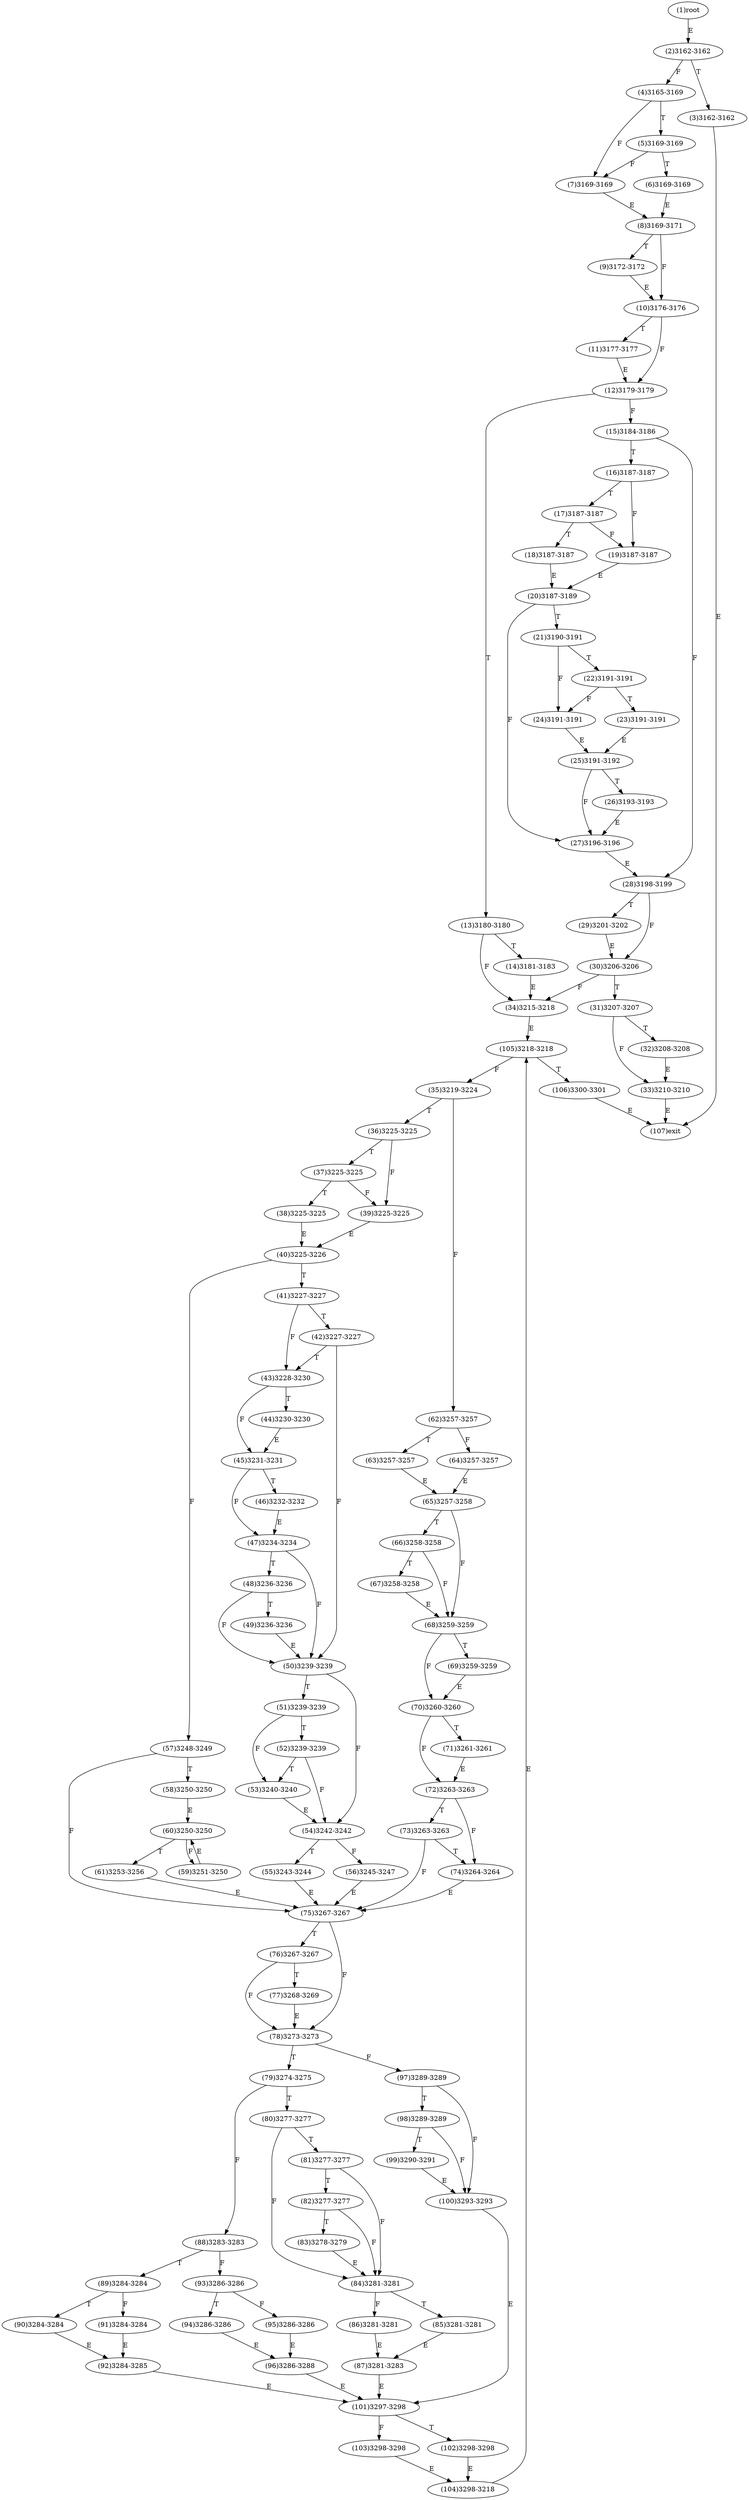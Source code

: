 digraph "" { 
1[ label="(1)root"];
2[ label="(2)3162-3162"];
3[ label="(3)3162-3162"];
4[ label="(4)3165-3169"];
5[ label="(5)3169-3169"];
6[ label="(6)3169-3169"];
7[ label="(7)3169-3169"];
8[ label="(8)3169-3171"];
9[ label="(9)3172-3172"];
10[ label="(10)3176-3176"];
11[ label="(11)3177-3177"];
12[ label="(12)3179-3179"];
13[ label="(13)3180-3180"];
14[ label="(14)3181-3183"];
15[ label="(15)3184-3186"];
17[ label="(17)3187-3187"];
16[ label="(16)3187-3187"];
19[ label="(19)3187-3187"];
18[ label="(18)3187-3187"];
21[ label="(21)3190-3191"];
20[ label="(20)3187-3189"];
23[ label="(23)3191-3191"];
22[ label="(22)3191-3191"];
25[ label="(25)3191-3192"];
24[ label="(24)3191-3191"];
27[ label="(27)3196-3196"];
26[ label="(26)3193-3193"];
29[ label="(29)3201-3202"];
28[ label="(28)3198-3199"];
31[ label="(31)3207-3207"];
30[ label="(30)3206-3206"];
34[ label="(34)3215-3218"];
35[ label="(35)3219-3224"];
32[ label="(32)3208-3208"];
33[ label="(33)3210-3210"];
38[ label="(38)3225-3225"];
39[ label="(39)3225-3225"];
36[ label="(36)3225-3225"];
37[ label="(37)3225-3225"];
42[ label="(42)3227-3227"];
43[ label="(43)3228-3230"];
40[ label="(40)3225-3226"];
41[ label="(41)3227-3227"];
46[ label="(46)3232-3232"];
47[ label="(47)3234-3234"];
44[ label="(44)3230-3230"];
45[ label="(45)3231-3231"];
51[ label="(51)3239-3239"];
50[ label="(50)3239-3239"];
49[ label="(49)3236-3236"];
48[ label="(48)3236-3236"];
55[ label="(55)3243-3244"];
54[ label="(54)3242-3242"];
53[ label="(53)3240-3240"];
52[ label="(52)3239-3239"];
59[ label="(59)3251-3250"];
58[ label="(58)3250-3250"];
57[ label="(57)3248-3249"];
56[ label="(56)3245-3247"];
63[ label="(63)3257-3257"];
62[ label="(62)3257-3257"];
61[ label="(61)3253-3256"];
60[ label="(60)3250-3250"];
68[ label="(68)3259-3259"];
69[ label="(69)3259-3259"];
70[ label="(70)3260-3260"];
71[ label="(71)3261-3261"];
64[ label="(64)3257-3257"];
65[ label="(65)3257-3258"];
66[ label="(66)3258-3258"];
67[ label="(67)3258-3258"];
76[ label="(76)3267-3267"];
77[ label="(77)3268-3269"];
78[ label="(78)3273-3273"];
79[ label="(79)3274-3275"];
72[ label="(72)3263-3263"];
73[ label="(73)3263-3263"];
74[ label="(74)3264-3264"];
75[ label="(75)3267-3267"];
85[ label="(85)3281-3281"];
84[ label="(84)3281-3281"];
87[ label="(87)3281-3283"];
86[ label="(86)3281-3281"];
81[ label="(81)3277-3277"];
80[ label="(80)3277-3277"];
83[ label="(83)3278-3279"];
82[ label="(82)3277-3277"];
93[ label="(93)3286-3286"];
92[ label="(92)3284-3285"];
95[ label="(95)3286-3286"];
94[ label="(94)3286-3286"];
89[ label="(89)3284-3284"];
88[ label="(88)3283-3283"];
91[ label="(91)3284-3284"];
90[ label="(90)3284-3284"];
102[ label="(102)3298-3298"];
103[ label="(103)3298-3298"];
100[ label="(100)3293-3293"];
101[ label="(101)3297-3298"];
98[ label="(98)3289-3289"];
99[ label="(99)3290-3291"];
96[ label="(96)3286-3288"];
97[ label="(97)3289-3289"];
106[ label="(106)3300-3301"];
107[ label="(107)exit"];
104[ label="(104)3298-3218"];
105[ label="(105)3218-3218"];
1->2[ label="E"];
2->4[ label="F"];
2->3[ label="T"];
3->107[ label="E"];
4->7[ label="F"];
4->5[ label="T"];
5->7[ label="F"];
5->6[ label="T"];
6->8[ label="E"];
7->8[ label="E"];
8->10[ label="F"];
8->9[ label="T"];
9->10[ label="E"];
10->12[ label="F"];
10->11[ label="T"];
11->12[ label="E"];
12->15[ label="F"];
12->13[ label="T"];
13->34[ label="F"];
13->14[ label="T"];
14->34[ label="E"];
15->28[ label="F"];
15->16[ label="T"];
16->19[ label="F"];
16->17[ label="T"];
17->19[ label="F"];
17->18[ label="T"];
18->20[ label="E"];
19->20[ label="E"];
20->27[ label="F"];
20->21[ label="T"];
21->24[ label="F"];
21->22[ label="T"];
22->24[ label="F"];
22->23[ label="T"];
23->25[ label="E"];
24->25[ label="E"];
25->27[ label="F"];
25->26[ label="T"];
26->27[ label="E"];
27->28[ label="E"];
28->30[ label="F"];
28->29[ label="T"];
29->30[ label="E"];
30->34[ label="F"];
30->31[ label="T"];
31->33[ label="F"];
31->32[ label="T"];
32->33[ label="E"];
33->107[ label="E"];
34->105[ label="E"];
35->62[ label="F"];
35->36[ label="T"];
36->39[ label="F"];
36->37[ label="T"];
37->39[ label="F"];
37->38[ label="T"];
38->40[ label="E"];
39->40[ label="E"];
40->57[ label="F"];
40->41[ label="T"];
41->43[ label="F"];
41->42[ label="T"];
42->50[ label="F"];
42->43[ label="T"];
43->45[ label="F"];
43->44[ label="T"];
44->45[ label="E"];
45->47[ label="F"];
45->46[ label="T"];
46->47[ label="E"];
47->50[ label="F"];
47->48[ label="T"];
48->50[ label="F"];
48->49[ label="T"];
49->50[ label="E"];
50->54[ label="F"];
50->51[ label="T"];
51->53[ label="F"];
51->52[ label="T"];
52->54[ label="F"];
52->53[ label="T"];
53->54[ label="E"];
54->56[ label="F"];
54->55[ label="T"];
55->75[ label="E"];
56->75[ label="E"];
57->75[ label="F"];
57->58[ label="T"];
58->60[ label="E"];
59->60[ label="E"];
60->59[ label="F"];
60->61[ label="T"];
61->75[ label="E"];
62->64[ label="F"];
62->63[ label="T"];
63->65[ label="E"];
64->65[ label="E"];
65->68[ label="F"];
65->66[ label="T"];
66->68[ label="F"];
66->67[ label="T"];
67->68[ label="E"];
68->70[ label="F"];
68->69[ label="T"];
69->70[ label="E"];
70->72[ label="F"];
70->71[ label="T"];
71->72[ label="E"];
72->74[ label="F"];
72->73[ label="T"];
73->75[ label="F"];
73->74[ label="T"];
74->75[ label="E"];
75->78[ label="F"];
75->76[ label="T"];
76->78[ label="F"];
76->77[ label="T"];
77->78[ label="E"];
78->97[ label="F"];
78->79[ label="T"];
79->88[ label="F"];
79->80[ label="T"];
80->84[ label="F"];
80->81[ label="T"];
81->84[ label="F"];
81->82[ label="T"];
82->84[ label="F"];
82->83[ label="T"];
83->84[ label="E"];
84->86[ label="F"];
84->85[ label="T"];
85->87[ label="E"];
86->87[ label="E"];
87->101[ label="E"];
88->93[ label="F"];
88->89[ label="T"];
89->91[ label="F"];
89->90[ label="T"];
90->92[ label="E"];
91->92[ label="E"];
92->101[ label="E"];
93->95[ label="F"];
93->94[ label="T"];
94->96[ label="E"];
95->96[ label="E"];
96->101[ label="E"];
97->100[ label="F"];
97->98[ label="T"];
98->100[ label="F"];
98->99[ label="T"];
99->100[ label="E"];
100->101[ label="E"];
101->103[ label="F"];
101->102[ label="T"];
102->104[ label="E"];
103->104[ label="E"];
104->105[ label="E"];
105->35[ label="F"];
105->106[ label="T"];
106->107[ label="E"];
}